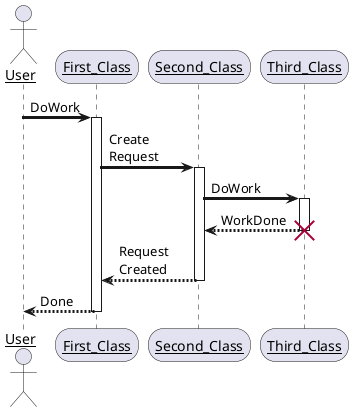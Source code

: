 @startuml

skinparam SequenceArrowThickness 3
skinparam RoundCorner 30
skinparam MaxMessageSize 50
skinparam SequenceParticipant underline

' hide footbox

actor User
participant First_Class as A
participant Second_Class as B
participant Third_Class as C

User -> A : DoWork
activate A
A -> B : Create Request
activate B
B -> C : DoWork
activate C
B <-- C : WorkDone
destroy C
A <-- B : Request Created
deactivate B
User <-- A : Done
deactivate A
@enduml